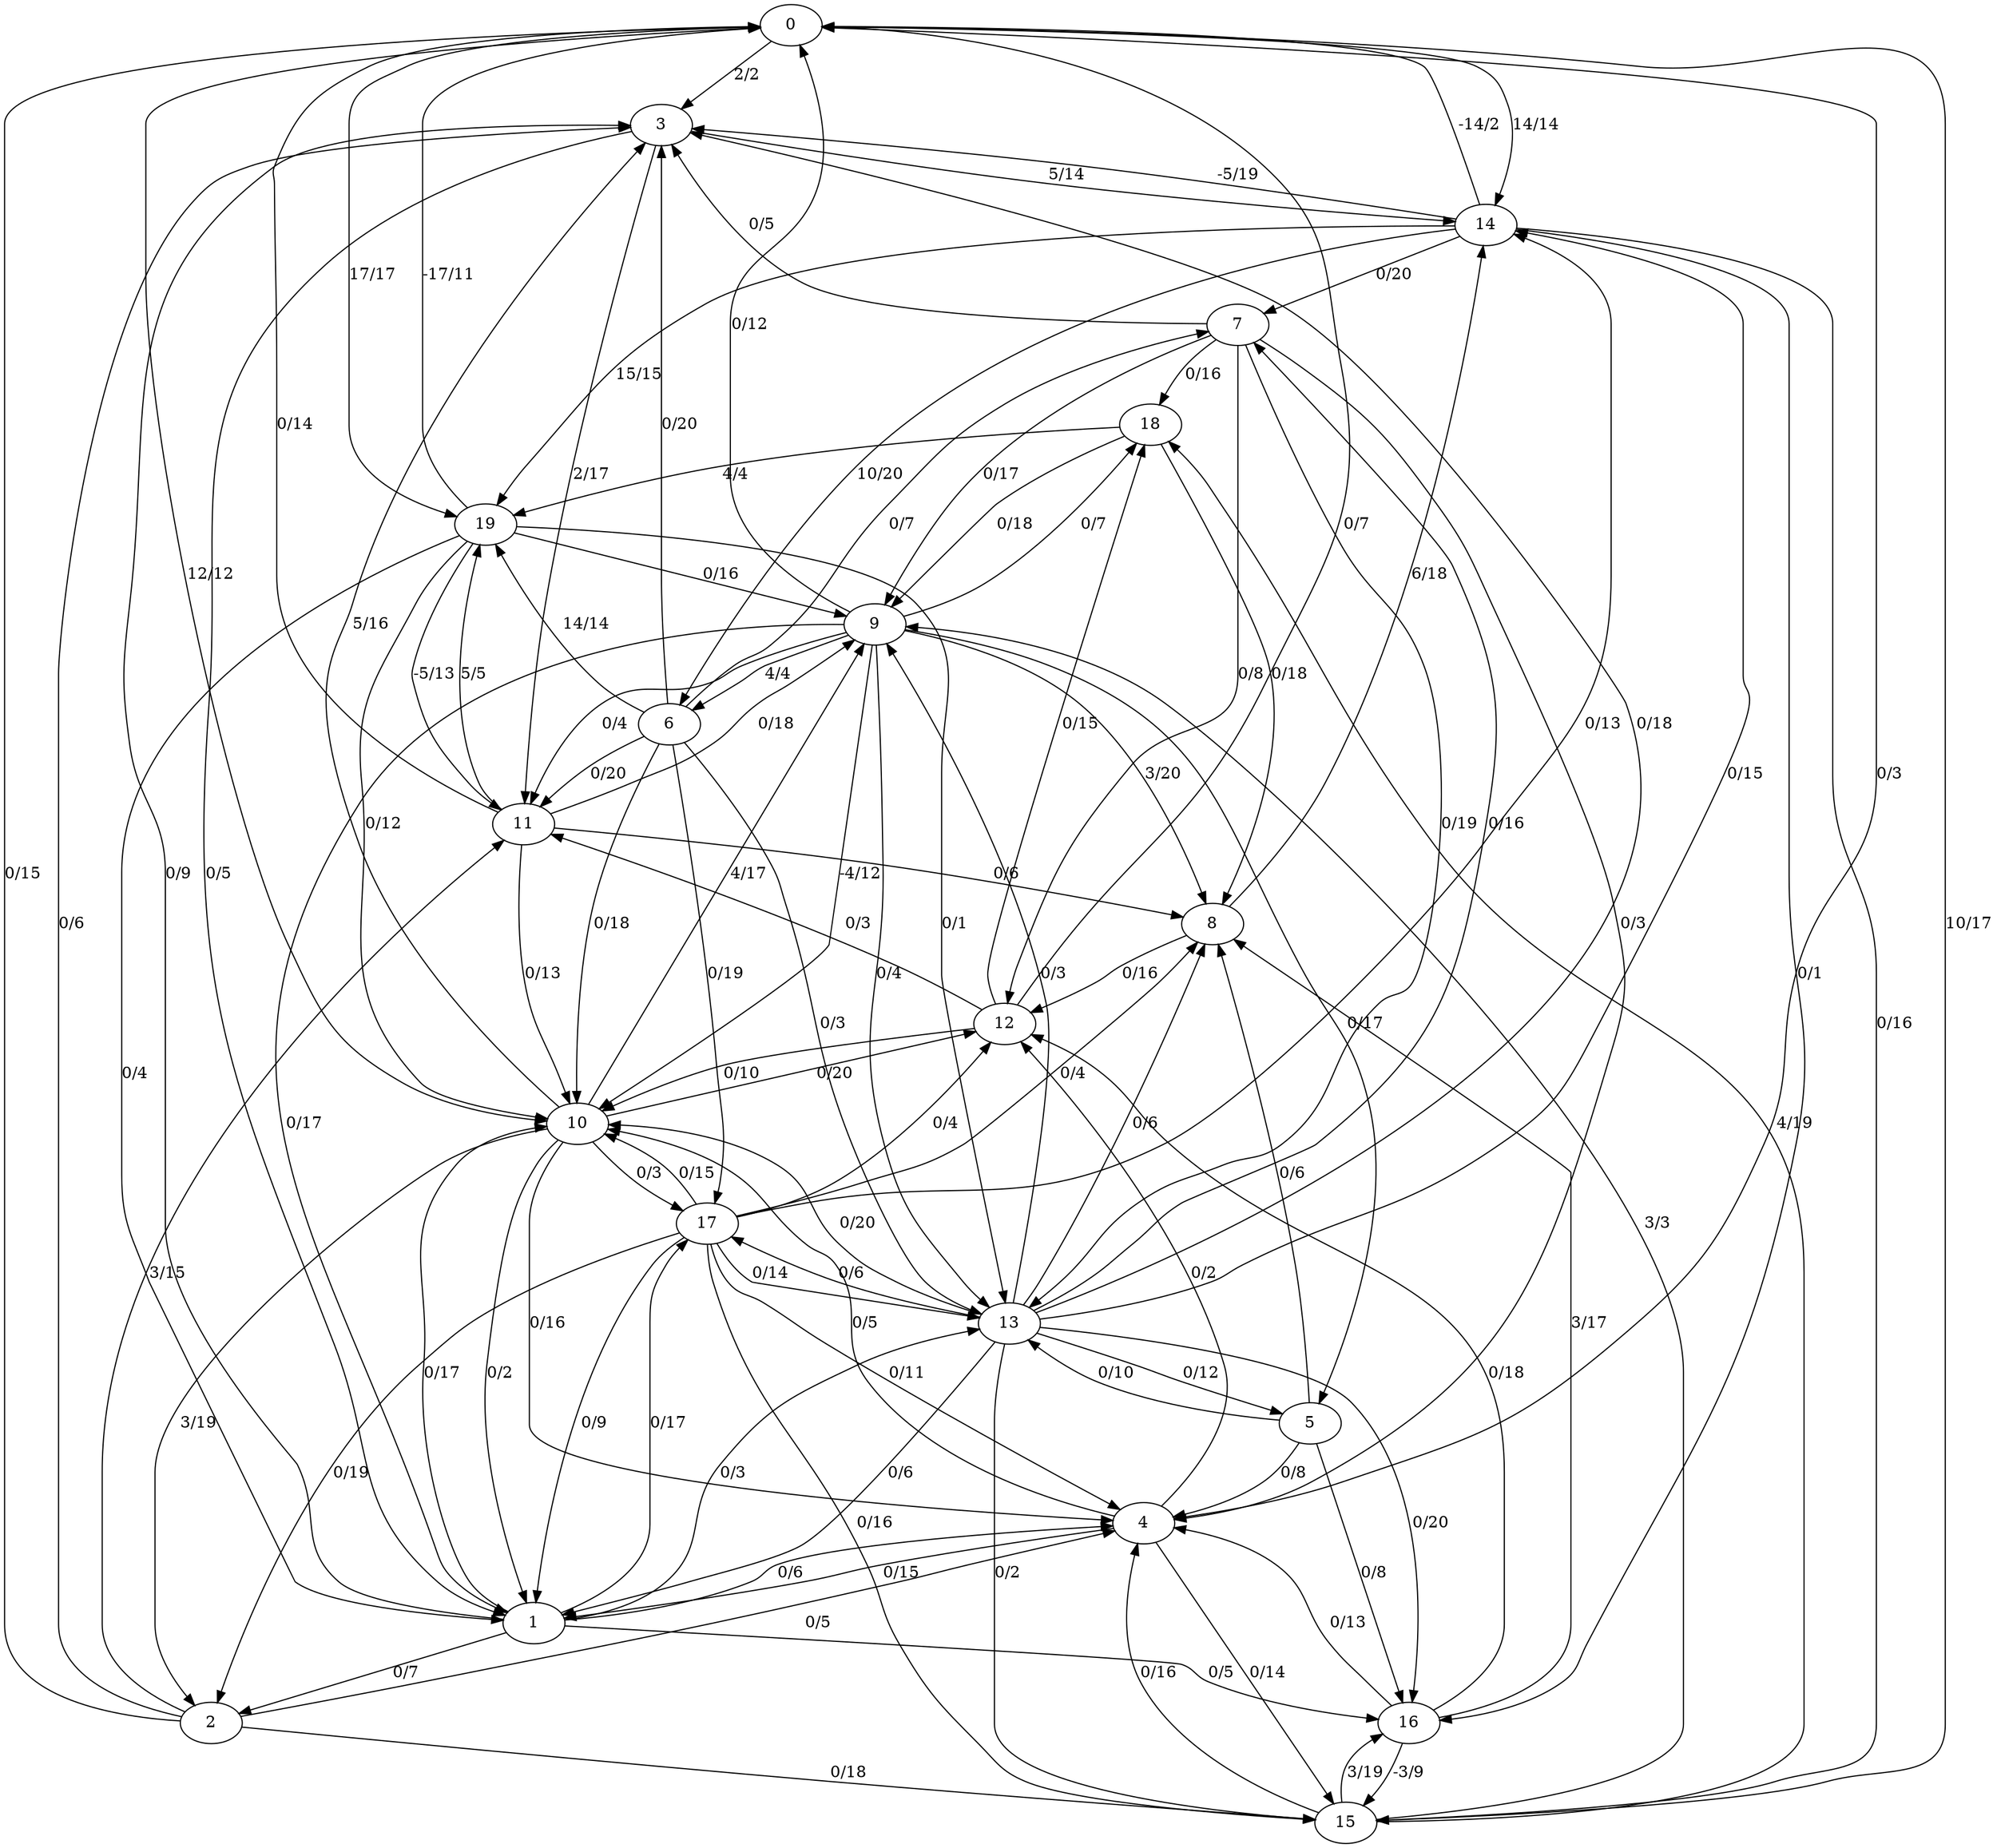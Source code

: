 digraph FlowNetwork {
    0 -> 3 [label="2/2"];
    0 -> 10 [label="12/12"];
    0 -> 14 [label="14/14"];
    0 -> 15 [label="10/17"];
    0 -> 19 [label="17/17"];
    1 -> 2 [label="0/7"];
    1 -> 3 [label="0/9"];
    1 -> 4 [label="0/6"];
    1 -> 10 [label="0/17"];
    1 -> 13 [label="0/3"];
    1 -> 16 [label="0/5"];
    1 -> 17 [label="0/17"];
    2 -> 0 [label="0/15"];
    2 -> 3 [label="0/6"];
    2 -> 4 [label="0/5"];
    2 -> 11 [label="3/15"];
    2 -> 15 [label="0/18"];
    3 -> 1 [label="0/5"];
    3 -> 11 [label="2/17"];
    3 -> 14 [label="5/14"];
    4 -> 0 [label="0/3"];
    4 -> 1 [label="0/15"];
    4 -> 10 [label="0/5"];
    4 -> 12 [label="0/2"];
    4 -> 15 [label="0/14"];
    5 -> 4 [label="0/8"];
    5 -> 8 [label="0/6"];
    5 -> 13 [label="0/10"];
    5 -> 16 [label="0/8"];
    6 -> 3 [label="0/20"];
    6 -> 7 [label="0/7"];
    6 -> 10 [label="0/18"];
    6 -> 11 [label="0/20"];
    6 -> 13 [label="0/3"];
    6 -> 17 [label="0/19"];
    6 -> 19 [label="14/14"];
    7 -> 3 [label="0/5"];
    7 -> 4 [label="0/3"];
    7 -> 9 [label="0/17"];
    7 -> 12 [label="0/8"];
    7 -> 13 [label="0/19"];
    7 -> 18 [label="0/16"];
    8 -> 12 [label="0/16"];
    8 -> 14 [label="6/18"];
    9 -> 0 [label="0/12"];
    9 -> 1 [label="0/17"];
    9 -> 5 [label="0/17"];
    9 -> 6 [label="4/4"];
    9 -> 8 [label="3/20"];
    9 -> 10 [label="-4/12"];
    9 -> 11 [label="0/4"];
    9 -> 13 [label="0/4"];
    9 -> 18 [label="0/7"];
    10 -> 1 [label="0/2"];
    10 -> 2 [label="3/19"];
    10 -> 3 [label="5/16"];
    10 -> 4 [label="0/16"];
    10 -> 9 [label="4/17"];
    10 -> 12 [label="0/20"];
    10 -> 17 [label="0/3"];
    11 -> 0 [label="0/14"];
    11 -> 8 [label="0/6"];
    11 -> 9 [label="0/18"];
    11 -> 10 [label="0/13"];
    11 -> 19 [label="5/5"];
    12 -> 0 [label="0/7"];
    12 -> 10 [label="0/10"];
    12 -> 11 [label="0/3"];
    12 -> 18 [label="0/15"];
    13 -> 1 [label="0/6"];
    13 -> 3 [label="0/18"];
    13 -> 5 [label="0/12"];
    13 -> 7 [label="0/16"];
    13 -> 8 [label="0/6"];
    13 -> 9 [label="0/3"];
    13 -> 10 [label="0/20"];
    13 -> 14 [label="0/15"];
    13 -> 15 [label="0/2"];
    13 -> 16 [label="0/20"];
    13 -> 17 [label="0/6"];
    14 -> 0 [label="-14/2"];
    14 -> 3 [label="-5/19"];
    14 -> 6 [label="10/20"];
    14 -> 7 [label="0/20"];
    14 -> 15 [label="0/16"];
    14 -> 16 [label="0/1"];
    14 -> 19 [label="15/15"];
    15 -> 4 [label="0/16"];
    15 -> 9 [label="3/3"];
    15 -> 16 [label="3/19"];
    15 -> 18 [label="4/19"];
    16 -> 4 [label="0/13"];
    16 -> 8 [label="3/17"];
    16 -> 12 [label="0/18"];
    16 -> 15 [label="-3/9"];
    17 -> 1 [label="0/9"];
    17 -> 2 [label="0/19"];
    17 -> 4 [label="0/11"];
    17 -> 8 [label="0/4"];
    17 -> 10 [label="0/15"];
    17 -> 12 [label="0/4"];
    17 -> 13 [label="0/14"];
    17 -> 14 [label="0/13"];
    17 -> 15 [label="0/16"];
    18 -> 8 [label="0/18"];
    18 -> 9 [label="0/18"];
    18 -> 19 [label="4/4"];
    19 -> 0 [label="-17/11"];
    19 -> 1 [label="0/4"];
    19 -> 9 [label="0/16"];
    19 -> 10 [label="0/12"];
    19 -> 11 [label="-5/13"];
    19 -> 13 [label="0/1"];
}
